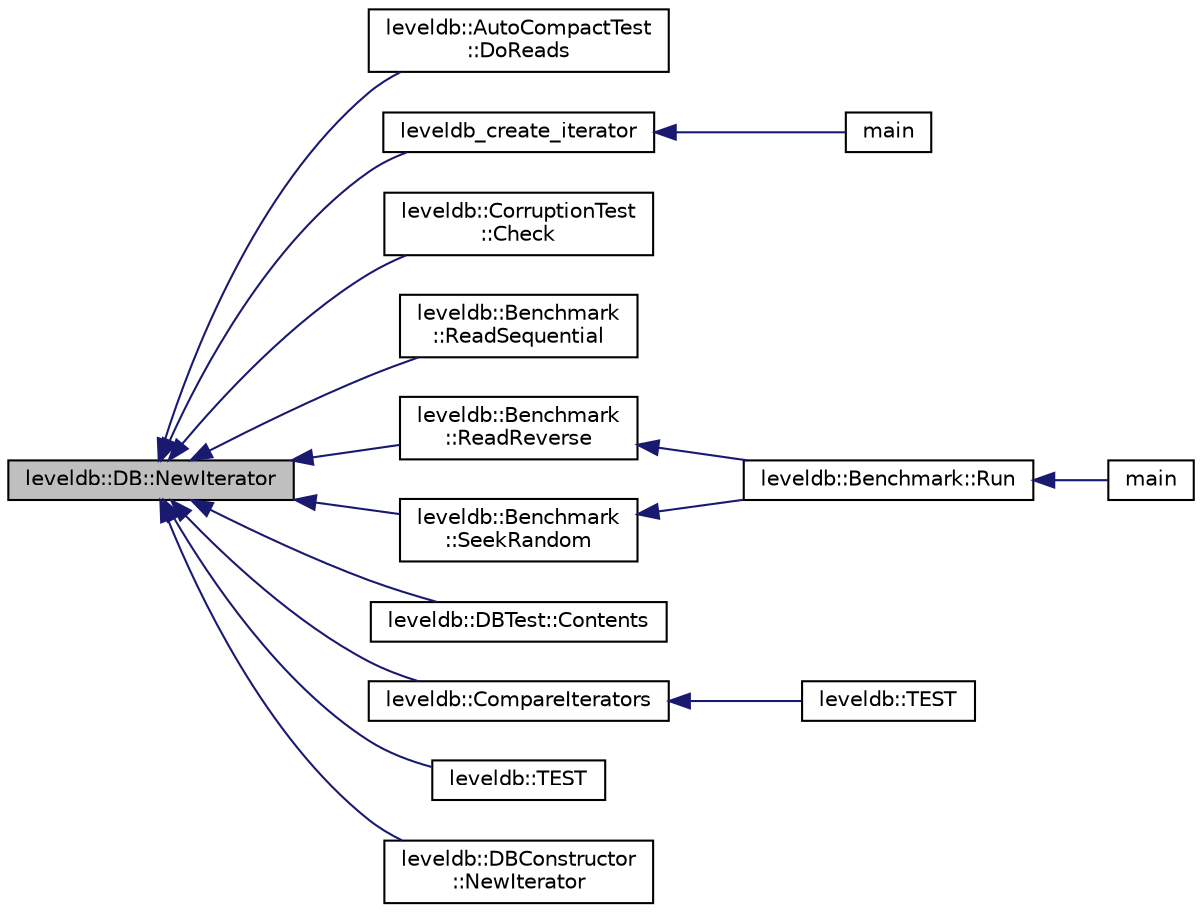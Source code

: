 digraph "leveldb::DB::NewIterator"
{
  edge [fontname="Helvetica",fontsize="10",labelfontname="Helvetica",labelfontsize="10"];
  node [fontname="Helvetica",fontsize="10",shape=record];
  rankdir="LR";
  Node1 [label="leveldb::DB::NewIterator",height=0.2,width=0.4,color="black", fillcolor="grey75", style="filled" fontcolor="black"];
  Node1 -> Node2 [dir="back",color="midnightblue",fontsize="10",style="solid"];
  Node2 [label="leveldb::AutoCompactTest\l::DoReads",height=0.2,width=0.4,color="black", fillcolor="white", style="filled",URL="$classleveldb_1_1_auto_compact_test.html#a1d1feea1aef1257e461c35eb5b51fa52"];
  Node1 -> Node3 [dir="back",color="midnightblue",fontsize="10",style="solid"];
  Node3 [label="leveldb_create_iterator",height=0.2,width=0.4,color="black", fillcolor="white", style="filled",URL="$c_8h.html#a8b9d419b6e0753a1d6158605c821354a"];
  Node3 -> Node4 [dir="back",color="midnightblue",fontsize="10",style="solid"];
  Node4 [label="main",height=0.2,width=0.4,color="black", fillcolor="white", style="filled",URL="$c__test_8c.html#a3c04138a5bfe5d72780bb7e82a18e627"];
  Node1 -> Node5 [dir="back",color="midnightblue",fontsize="10",style="solid"];
  Node5 [label="leveldb::CorruptionTest\l::Check",height=0.2,width=0.4,color="black", fillcolor="white", style="filled",URL="$classleveldb_1_1_corruption_test.html#aa03dcde1d0771ebbcf7d6ac8bda9c725"];
  Node1 -> Node6 [dir="back",color="midnightblue",fontsize="10",style="solid"];
  Node6 [label="leveldb::Benchmark\l::ReadSequential",height=0.2,width=0.4,color="black", fillcolor="white", style="filled",URL="$classleveldb_1_1_benchmark.html#ace2f012f8ce6e279f900045c94934d7a"];
  Node1 -> Node7 [dir="back",color="midnightblue",fontsize="10",style="solid"];
  Node7 [label="leveldb::Benchmark\l::ReadReverse",height=0.2,width=0.4,color="black", fillcolor="white", style="filled",URL="$classleveldb_1_1_benchmark.html#a0ff7ac14f7503672fd09a23f8cb9c171"];
  Node7 -> Node8 [dir="back",color="midnightblue",fontsize="10",style="solid"];
  Node8 [label="leveldb::Benchmark::Run",height=0.2,width=0.4,color="black", fillcolor="white", style="filled",URL="$classleveldb_1_1_benchmark.html#a2f262afa0c7d10fcf531fe9657fba490"];
  Node8 -> Node9 [dir="back",color="midnightblue",fontsize="10",style="solid"];
  Node9 [label="main",height=0.2,width=0.4,color="black", fillcolor="white", style="filled",URL="$db__bench_8cc.html#a3c04138a5bfe5d72780bb7e82a18e627"];
  Node1 -> Node10 [dir="back",color="midnightblue",fontsize="10",style="solid"];
  Node10 [label="leveldb::Benchmark\l::SeekRandom",height=0.2,width=0.4,color="black", fillcolor="white", style="filled",URL="$classleveldb_1_1_benchmark.html#ab81f03204b210d1a3565fa0c8b81a9c8"];
  Node10 -> Node8 [dir="back",color="midnightblue",fontsize="10",style="solid"];
  Node1 -> Node11 [dir="back",color="midnightblue",fontsize="10",style="solid"];
  Node11 [label="leveldb::DBTest::Contents",height=0.2,width=0.4,color="black", fillcolor="white", style="filled",URL="$classleveldb_1_1_d_b_test.html#a3cf871664bd22c6ed2d6c2a8834b49fc"];
  Node1 -> Node12 [dir="back",color="midnightblue",fontsize="10",style="solid"];
  Node12 [label="leveldb::CompareIterators",height=0.2,width=0.4,color="black", fillcolor="white", style="filled",URL="$namespaceleveldb.html#a5d2ddf843172352a05569e55d7b84a13"];
  Node12 -> Node13 [dir="back",color="midnightblue",fontsize="10",style="solid"];
  Node13 [label="leveldb::TEST",height=0.2,width=0.4,color="black", fillcolor="white", style="filled",URL="$namespaceleveldb.html#a028ed215c12e1998d7073b18fce4c24c"];
  Node1 -> Node14 [dir="back",color="midnightblue",fontsize="10",style="solid"];
  Node14 [label="leveldb::TEST",height=0.2,width=0.4,color="black", fillcolor="white", style="filled",URL="$namespaceleveldb.html#a2f341cbac955029d39ecb25107434a0c"];
  Node1 -> Node15 [dir="back",color="midnightblue",fontsize="10",style="solid"];
  Node15 [label="leveldb::DBConstructor\l::NewIterator",height=0.2,width=0.4,color="black", fillcolor="white", style="filled",URL="$classleveldb_1_1_d_b_constructor.html#a51936c1c2cb31fe26f5fb2a237cfdeec"];
}
